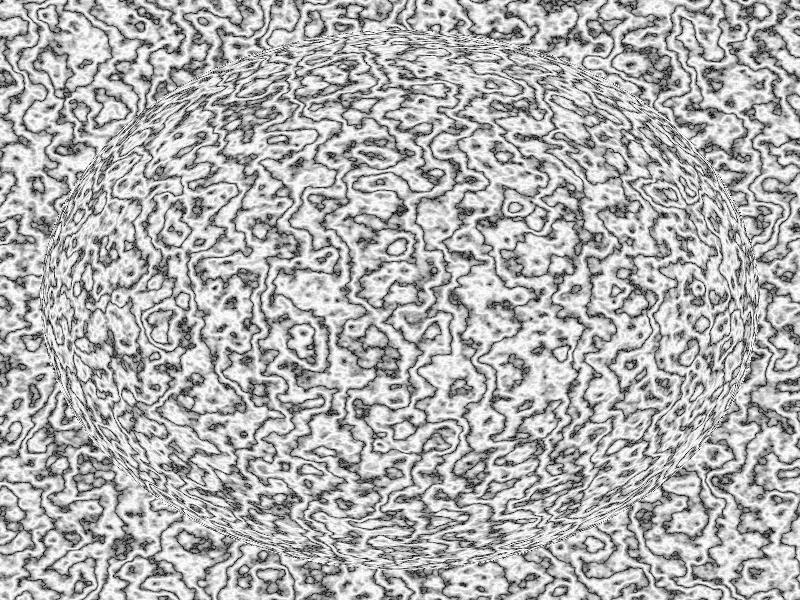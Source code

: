 /* CameraX= 0.5 pour droite, -0.5 pour gauche */
#ifndef(CameraX)
#declare CameraX = 0;
#end

/* TextureZ pour modifier la composante en Z de la texture (donc la modifier) */
#ifndef(TextureZ)
#declare TextureZ = 0;
#end

/* Angle pour faire tourner la boule autour d'un axe vertical, de droite a gauche */
#ifndef(AngleX)
#declare AngleX = 0;
#end
#ifndef(AngleY)
#declare AngleY = 0;
#end
#ifndef(AngleZ)
#declare AngleZ = 0;
#end

#ifndef(Translation)
#declare Translation = 0;
#end

#include "colors.inc"

/* process with
  (echo "#declare CameraX = 0.5;";echo "#declare TextureZ = 1;"; cat sphere.pov) | povray +I- +FP +O- +AM2 +A0.01 +D +W512 +H512 +q9
  ppmtopgm left.ppm > left.pgm
  ppmtopgm right.ppm > right.pgm

povray +I sphereleft.pov +FP +Ototo.ppm

*/

#declare White_Marble_Map =
color_map {
    [0.0, 1.0 color rgb <0.1, 0.1, 0.1>
              color rgb <0.9, 0.9, 0.9>]
}

#declare My_Marble_Map =
color_map {
  [0.0 color Black]
  [1.0 color White]
}

#declare My_Marble = 
pigment {
    marble
    turbulence 2
    color_map { My_Marble_Map }
}

#declare My_Texture =
    texture { 
        pigment { My_Marble }
        scale 0.05
        translate <0, 0, TextureZ>
	finish { ambient <1,1,1>}
    }


#declare Plane =
plane { <0, 0, 1>, 0
    texture { My_Texture }
}

#declare Sphere =
sphere { <0, 0, 0>, 0.45
    texture { My_Texture }
}

#declare CutPlane =
plane { <1, 0, 0>, 0
    texture { My_Texture }
}

#declare LeftSphere =
intersection {
  object{Sphere}
  object{CutPlane}
}

#declare RightSphere =
intersection {
  object{Sphere}
  object{CutPlane inverse}
}

#declare Torus =
torus { 1 0.2
    texture { My_Texture }
}

object {
	RightSphere
  	rotate <-AngleX,AngleY,AngleZ>
}
	/*translate <-Translation/200.0, Translation/200.0,Translation/200.0>*/

object {
	LeftSphere
  	rotate <AngleX,AngleY,AngleZ>
}

object {
	Plane
}


camera {
    orthographic
  /* x=0.5: right, x=-0.5: left */
    location <CameraX, 0, -2>
    up <0,1,0>
    right <1,0,0>
    look_at  <0, 0, 0>
}
